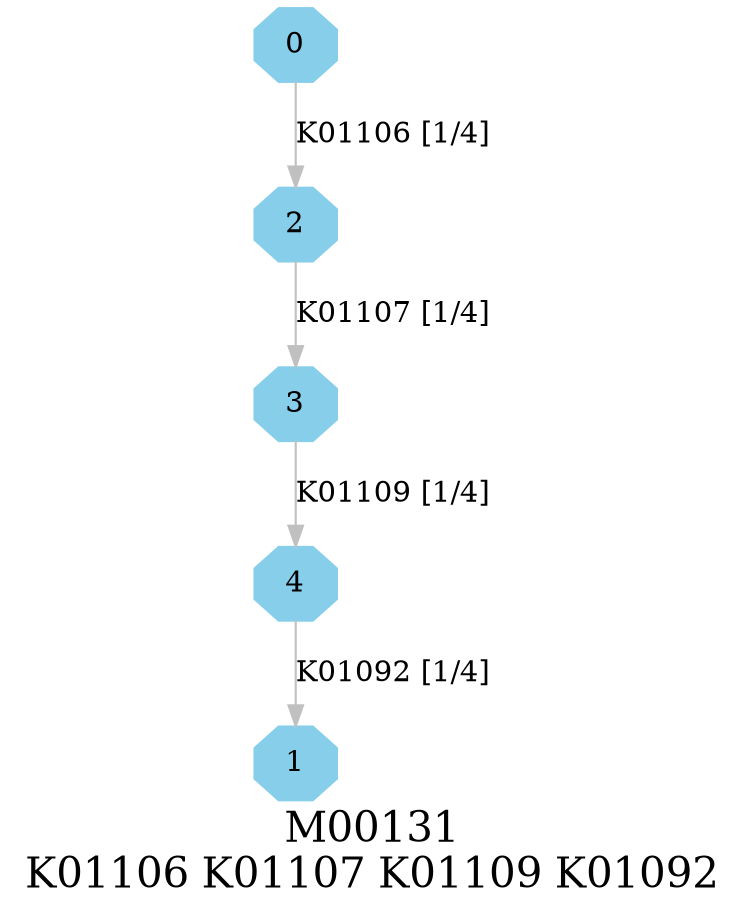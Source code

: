 digraph G {
graph [label="M00131
K01106 K01107 K01109 K01092",fontsize=20];
node [shape=box,style=filled];
edge [len=3,color=grey];
{node [width=.3,height=.3,shape=octagon,style=filled,color=skyblue] 0 1 2 3 4 }
0 -> 2 [label="K01106 [1/4]"];
2 -> 3 [label="K01107 [1/4]"];
3 -> 4 [label="K01109 [1/4]"];
4 -> 1 [label="K01092 [1/4]"];
}